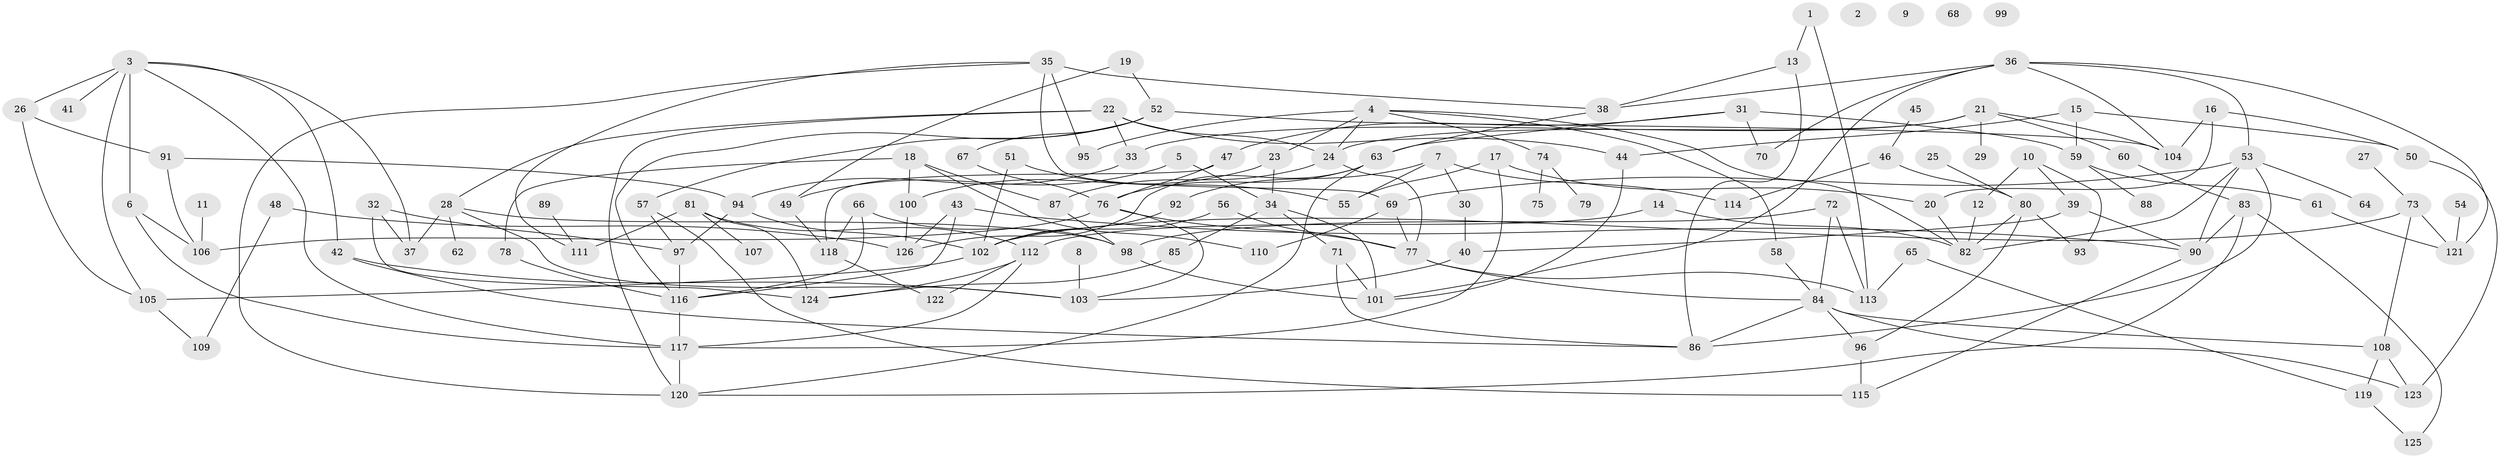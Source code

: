 // Generated by graph-tools (version 1.1) at 2025/49/03/09/25 03:49:11]
// undirected, 126 vertices, 199 edges
graph export_dot {
graph [start="1"]
  node [color=gray90,style=filled];
  1;
  2;
  3;
  4;
  5;
  6;
  7;
  8;
  9;
  10;
  11;
  12;
  13;
  14;
  15;
  16;
  17;
  18;
  19;
  20;
  21;
  22;
  23;
  24;
  25;
  26;
  27;
  28;
  29;
  30;
  31;
  32;
  33;
  34;
  35;
  36;
  37;
  38;
  39;
  40;
  41;
  42;
  43;
  44;
  45;
  46;
  47;
  48;
  49;
  50;
  51;
  52;
  53;
  54;
  55;
  56;
  57;
  58;
  59;
  60;
  61;
  62;
  63;
  64;
  65;
  66;
  67;
  68;
  69;
  70;
  71;
  72;
  73;
  74;
  75;
  76;
  77;
  78;
  79;
  80;
  81;
  82;
  83;
  84;
  85;
  86;
  87;
  88;
  89;
  90;
  91;
  92;
  93;
  94;
  95;
  96;
  97;
  98;
  99;
  100;
  101;
  102;
  103;
  104;
  105;
  106;
  107;
  108;
  109;
  110;
  111;
  112;
  113;
  114;
  115;
  116;
  117;
  118;
  119;
  120;
  121;
  122;
  123;
  124;
  125;
  126;
  1 -- 13;
  1 -- 113;
  3 -- 6;
  3 -- 26;
  3 -- 37;
  3 -- 41;
  3 -- 42;
  3 -- 105;
  3 -- 117;
  4 -- 23;
  4 -- 24;
  4 -- 58;
  4 -- 74;
  4 -- 82;
  4 -- 95;
  5 -- 34;
  5 -- 49;
  6 -- 106;
  6 -- 117;
  7 -- 30;
  7 -- 55;
  7 -- 92;
  7 -- 114;
  8 -- 103;
  10 -- 12;
  10 -- 39;
  10 -- 93;
  11 -- 106;
  12 -- 82;
  13 -- 38;
  13 -- 86;
  14 -- 82;
  14 -- 112;
  15 -- 44;
  15 -- 50;
  15 -- 59;
  16 -- 20;
  16 -- 50;
  16 -- 104;
  17 -- 20;
  17 -- 55;
  17 -- 117;
  18 -- 78;
  18 -- 87;
  18 -- 100;
  18 -- 110;
  19 -- 49;
  19 -- 52;
  20 -- 82;
  21 -- 24;
  21 -- 29;
  21 -- 33;
  21 -- 60;
  21 -- 104;
  22 -- 24;
  22 -- 28;
  22 -- 33;
  22 -- 44;
  22 -- 120;
  23 -- 34;
  23 -- 100;
  24 -- 77;
  24 -- 87;
  25 -- 80;
  26 -- 91;
  26 -- 105;
  27 -- 73;
  28 -- 37;
  28 -- 62;
  28 -- 98;
  28 -- 103;
  30 -- 40;
  31 -- 47;
  31 -- 59;
  31 -- 63;
  31 -- 70;
  32 -- 37;
  32 -- 97;
  32 -- 124;
  33 -- 94;
  34 -- 71;
  34 -- 85;
  34 -- 101;
  35 -- 38;
  35 -- 69;
  35 -- 95;
  35 -- 111;
  35 -- 120;
  36 -- 38;
  36 -- 53;
  36 -- 70;
  36 -- 101;
  36 -- 104;
  36 -- 121;
  38 -- 63;
  39 -- 40;
  39 -- 90;
  40 -- 103;
  42 -- 86;
  42 -- 103;
  43 -- 90;
  43 -- 116;
  43 -- 126;
  44 -- 101;
  45 -- 46;
  46 -- 80;
  46 -- 114;
  47 -- 76;
  47 -- 118;
  48 -- 109;
  48 -- 126;
  49 -- 118;
  50 -- 123;
  51 -- 55;
  51 -- 102;
  52 -- 57;
  52 -- 67;
  52 -- 104;
  52 -- 116;
  53 -- 64;
  53 -- 69;
  53 -- 82;
  53 -- 86;
  53 -- 90;
  54 -- 121;
  56 -- 77;
  56 -- 102;
  57 -- 97;
  57 -- 115;
  58 -- 84;
  59 -- 61;
  59 -- 88;
  60 -- 83;
  61 -- 121;
  63 -- 76;
  63 -- 120;
  63 -- 126;
  65 -- 113;
  65 -- 119;
  66 -- 98;
  66 -- 116;
  66 -- 118;
  67 -- 76;
  69 -- 77;
  69 -- 110;
  71 -- 86;
  71 -- 101;
  72 -- 84;
  72 -- 98;
  72 -- 113;
  73 -- 102;
  73 -- 108;
  73 -- 121;
  74 -- 75;
  74 -- 79;
  76 -- 77;
  76 -- 103;
  76 -- 106;
  77 -- 84;
  77 -- 113;
  78 -- 116;
  80 -- 82;
  80 -- 93;
  80 -- 96;
  81 -- 107;
  81 -- 111;
  81 -- 112;
  81 -- 124;
  83 -- 90;
  83 -- 120;
  83 -- 125;
  84 -- 86;
  84 -- 96;
  84 -- 108;
  84 -- 123;
  85 -- 124;
  87 -- 98;
  89 -- 111;
  90 -- 115;
  91 -- 94;
  91 -- 106;
  92 -- 102;
  94 -- 97;
  94 -- 102;
  96 -- 115;
  97 -- 116;
  98 -- 101;
  100 -- 126;
  102 -- 105;
  105 -- 109;
  108 -- 119;
  108 -- 123;
  112 -- 117;
  112 -- 122;
  112 -- 124;
  116 -- 117;
  117 -- 120;
  118 -- 122;
  119 -- 125;
}
